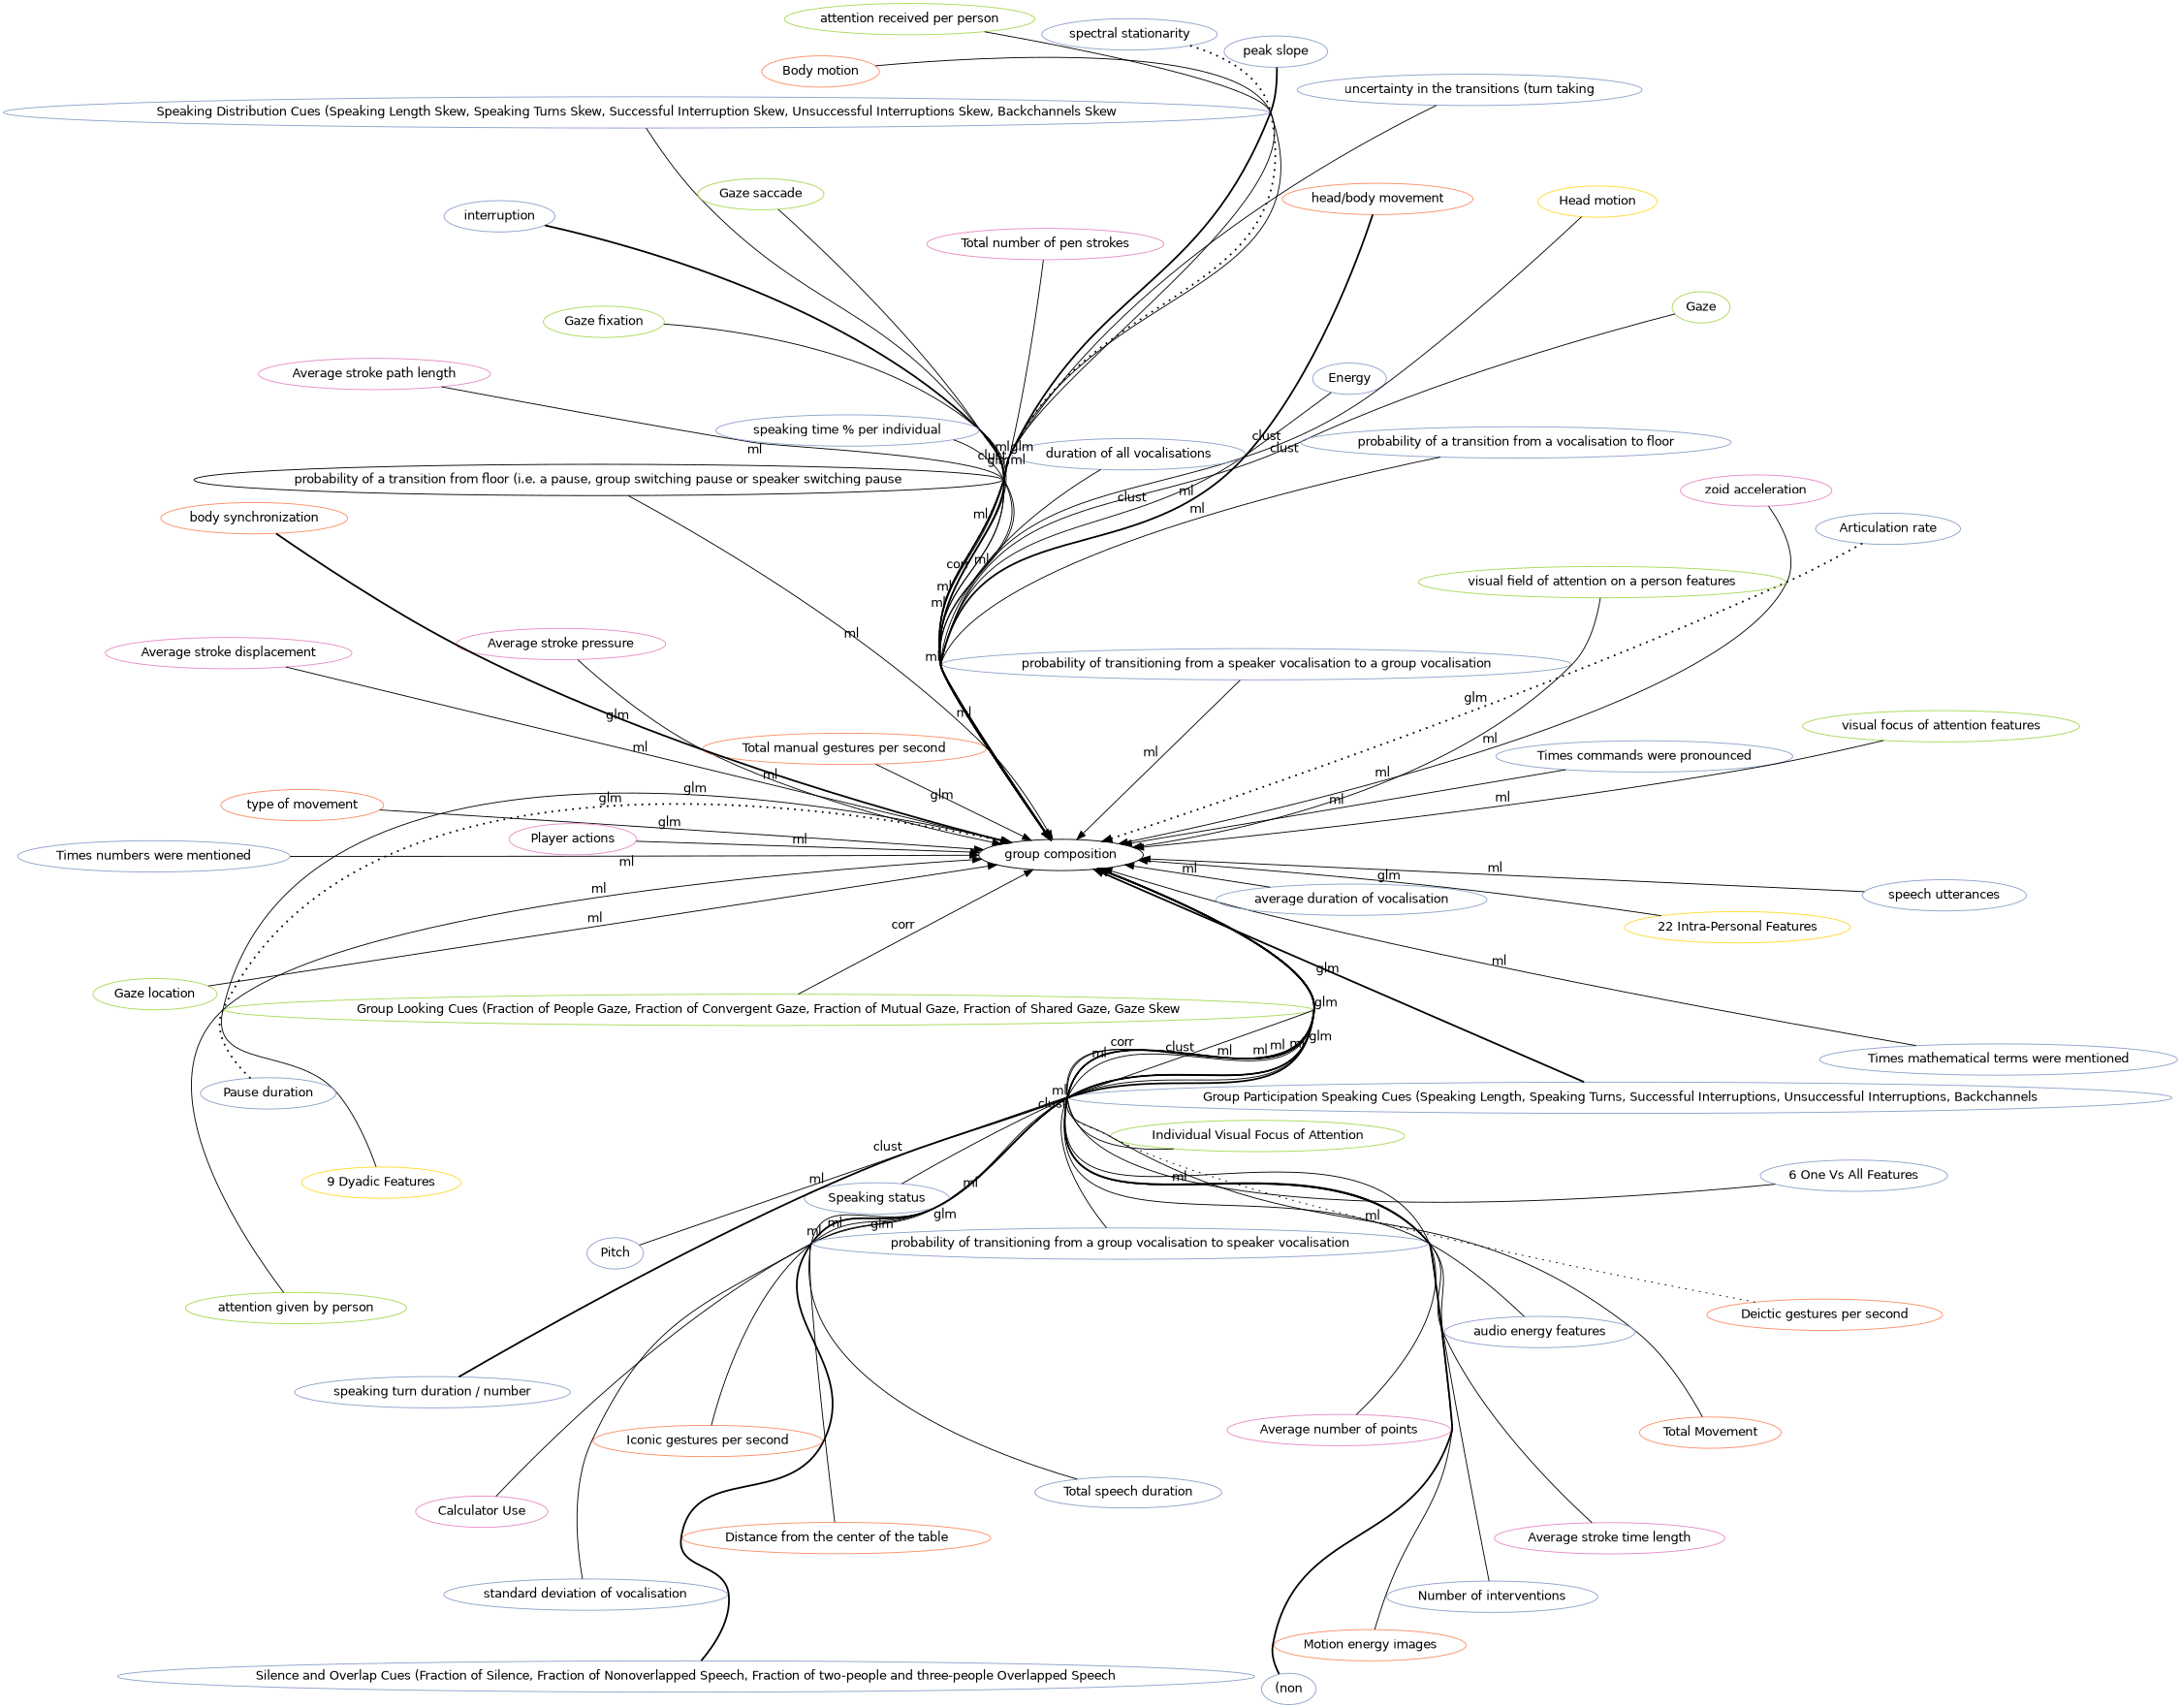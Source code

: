 digraph world {
        size="15,15";
        layout=neato
        graph [fontname = "helvetica"];
        node [fontname = "helvetica", colorscheme=set28];
        edge [fontname = "helvetica", colorscheme=set28];

	"group composition" [href="index.svg"];
	"Group Participation Speaking Cues (Speaking Length, Speaking Turns, Successful Interruptions, Unsuccessful Interruptions, Backchannels" [href="https://scholar.google.com/scholar?hl=en&q=Linking%20Speaking%20and%20Looking%20Behavior%20Patterns%20with%20Group%20Composition,%20Perception,%20and%20Performance" target="_blank" , color="3"];
	"Silence and Overlap Cues (Fraction of Silence, Fraction of Nonoverlapped Speech, Fraction of two-people and three-people Overlapped Speech" [href="https://scholar.google.com/scholar?hl=en&q=Linking%20Speaking%20and%20Looking%20Behavior%20Patterns%20with%20Group%20Composition,%20Perception,%20and%20Performance" target="_blank" , color="3"];
	"Speaking Distribution Cues (Speaking Length Skew, Speaking Turns Skew, Successful Interruption Skew, Unsuccessful Interruptions Skew, Backchannels Skew" [href="https://scholar.google.com/scholar?hl=en&q=Linking%20Speaking%20and%20Looking%20Behavior%20Patterns%20with%20Group%20Composition,%20Perception,%20and%20Performance" target="_blank" , color="3"];
	"Individual Visual Focus of Attention" [href="https://scholar.google.com/scholar?hl=en&q=Linking%20Speaking%20and%20Looking%20Behavior%20Patterns%20with%20Group%20Composition,%20Perception,%20and%20Performance" target="_blank" , color="5"];
	"Group Looking Cues (Fraction of People Gaze, Fraction of Convergent Gaze, Fraction of Mutual Gaze, Fraction of Shared Gaze, Gaze Skew" [href="https://scholar.google.com/scholar?hl=en&q=Linking%20Speaking%20and%20Looking%20Behavior%20Patterns%20with%20Group%20Composition,%20Perception,%20and%20Performance" target="_blank" , color="5"];
	"Group Participation Speaking Cues (Speaking Length, Speaking Turns, Successful Interruptions, Unsuccessful Interruptions, Backchannels" [href="https://scholar.google.com/scholar?hl=en&q=Linking%20Speaking%20and%20Looking%20Behavior%20Patterns%20with%20Group%20Composition,%20Perception,%20and%20Performance" target="_blank" , color="3"];
	"Silence and Overlap Cues (Fraction of Silence, Fraction of Nonoverlapped Speech, Fraction of two-people and three-people Overlapped Speech" [href="https://scholar.google.com/scholar?hl=en&q=Linking%20Speaking%20and%20Looking%20Behavior%20Patterns%20with%20Group%20Composition,%20Perception,%20and%20Performance" target="_blank" , color="3"];
	"Calculator Use" [href="https://scholar.google.com/scholar?hl=en&q=Expertise%20estimation%20based%20on%20simple%20multimodal%20features" target="_blank" , color="4"];
	"Total Movement" [href="https://scholar.google.com/scholar?hl=en&q=Expertise%20estimation%20based%20on%20simple%20multimodal%20features" target="_blank" , color="2"];
	"Distance from the center of the table" [href="https://scholar.google.com/scholar?hl=en&q=Expertise%20estimation%20based%20on%20simple%20multimodal%20features" target="_blank" , color="2"];
	"Number of interventions" [href="https://scholar.google.com/scholar?hl=en&q=Expertise%20estimation%20based%20on%20simple%20multimodal%20features" target="_blank" , color="3"];
	"Total speech duration" [href="https://scholar.google.com/scholar?hl=en&q=Expertise%20estimation%20based%20on%20simple%20multimodal%20features" target="_blank" , color="3"];
	"Times numbers were mentioned" [href="https://scholar.google.com/scholar?hl=en&q=Expertise%20estimation%20based%20on%20simple%20multimodal%20features" target="_blank" , color="3"];
	"Times mathematical terms were mentioned" [href="https://scholar.google.com/scholar?hl=en&q=Expertise%20estimation%20based%20on%20simple%20multimodal%20features" target="_blank" , color="3"];
	"Times commands were pronounced" [href="https://scholar.google.com/scholar?hl=en&q=Expertise%20estimation%20based%20on%20simple%20multimodal%20features" target="_blank" , color="3"];
	"Total number of pen strokes" [href="https://scholar.google.com/scholar?hl=en&q=Expertise%20estimation%20based%20on%20simple%20multimodal%20features" target="_blank" , color="4"];
	"Average number of points" [href="https://scholar.google.com/scholar?hl=en&q=Expertise%20estimation%20based%20on%20simple%20multimodal%20features" target="_blank" , color="4"];
	"Average stroke time length" [href="https://scholar.google.com/scholar?hl=en&q=Expertise%20estimation%20based%20on%20simple%20multimodal%20features" target="_blank" , color="4"];
	"Average stroke path length" [href="https://scholar.google.com/scholar?hl=en&q=Expertise%20estimation%20based%20on%20simple%20multimodal%20features" target="_blank" , color="4"];
	"Average stroke displacement" [href="https://scholar.google.com/scholar?hl=en&q=Expertise%20estimation%20based%20on%20simple%20multimodal%20features" target="_blank" , color="4"];
	"Average stroke pressure" [href="https://scholar.google.com/scholar?hl=en&q=Expertise%20estimation%20based%20on%20simple%20multimodal%20features" target="_blank" , color="4"];
	"Speaking status" [href="https://scholar.google.com/scholar?hl=en&q=Personality%20Trait%20Classification%20via%20Co-Occurrent%20Multiparty%20Multimodal%20Event%20Discovery" target="_blank" , color="3"];
	"Pitch" [href="https://scholar.google.com/scholar?hl=en&q=Personality%20Trait%20Classification%20via%20Co-Occurrent%20Multiparty%20Multimodal%20Event%20Discovery" target="_blank" , color="3"];
	"Energy" [href="https://scholar.google.com/scholar?hl=en&q=Personality%20Trait%20Classification%20via%20Co-Occurrent%20Multiparty%20Multimodal%20Event%20Discovery" target="_blank" , color="3"];
	"Head motion" [href="https://scholar.google.com/scholar?hl=en&q=Personality%20Trait%20Classification%20via%20Co-Occurrent%20Multiparty%20Multimodal%20Event%20Discovery" target="_blank" , color="6"];
	"Body motion" [href="https://scholar.google.com/scholar?hl=en&q=Personality%20Trait%20Classification%20via%20Co-Occurrent%20Multiparty%20Multimodal%20Event%20Discovery" target="_blank" , color="2"];
	"Motion energy images" [href="https://scholar.google.com/scholar?hl=en&q=Personality%20Trait%20Classification%20via%20Co-Occurrent%20Multiparty%20Multimodal%20Event%20Discovery" target="_blank" , color="2"];
	"Gaze" [href="https://scholar.google.com/scholar?hl=en&q=Personality%20Trait%20Classification%20via%20Co-Occurrent%20Multiparty%20Multimodal%20Event%20Discovery" target="_blank" , color="5"];
	"Total manual gestures per second" [href="https://scholar.google.com/scholar?hl=en&q=Dynamic%20Adaptive%20Gesturing%20Predicts%20Domain%20Expertise%20in%20Mathematics" target="_blank" , color="2"];
	"Iconic gestures per second" [href="https://scholar.google.com/scholar?hl=en&q=Dynamic%20Adaptive%20Gesturing%20Predicts%20Domain%20Expertise%20in%20Mathematics" target="_blank" , color="2"];
	"Deictic gestures per second" [href="https://scholar.google.com/scholar?hl=en&q=Dynamic%20Adaptive%20Gesturing%20Predicts%20Domain%20Expertise%20in%20Mathematics" target="_blank" , color="2"];
	"duration of all vocalisations" [href="https://scholar.google.com/scholar?hl=en&q=Automatic%20identification%20of%20experts%20and%20performance%20prediction%20in%20the%20multimodal%20math%20data%20corpus%20through%20analysis%20of%20speech%20interaction." target="_blank" , color="3"];
	"average duration of vocalisation" [href="https://scholar.google.com/scholar?hl=en&q=Automatic%20identification%20of%20experts%20and%20performance%20prediction%20in%20the%20multimodal%20math%20data%20corpus%20through%20analysis%20of%20speech%20interaction." target="_blank" , color="3"];
	"standard deviation of vocalisation" [href="https://scholar.google.com/scholar?hl=en&q=Automatic%20identification%20of%20experts%20and%20performance%20prediction%20in%20the%20multimodal%20math%20data%20corpus%20through%20analysis%20of%20speech%20interaction." target="_blank" , color="3"];
	"probability of a transition from floor (i.e. a pause, group switching pause or speaker switching pause" [href="https://scholar.google.com/scholar?hl=en&q=Automatic%20identification%20of%20experts%20and%20performance%20prediction%20in%20the%20multimodal%20math%20data%20corpus%20through%20analysis%20of%20speech%20interaction." target="_blank" , ];
	"probability of a transition from a vocalisation to floor" [href="https://scholar.google.com/scholar?hl=en&q=Automatic%20identification%20of%20experts%20and%20performance%20prediction%20in%20the%20multimodal%20math%20data%20corpus%20through%20analysis%20of%20speech%20interaction." target="_blank" , color="3"];
	"probability of transitioning from a group vocalisation to speaker vocalisation" [href="https://scholar.google.com/scholar?hl=en&q=Automatic%20identification%20of%20experts%20and%20performance%20prediction%20in%20the%20multimodal%20math%20data%20corpus%20through%20analysis%20of%20speech%20interaction." target="_blank" , color="3"];
	"probability of transitioning from a speaker vocalisation to a group vocalisation" [href="https://scholar.google.com/scholar?hl=en&q=Automatic%20identification%20of%20experts%20and%20performance%20prediction%20in%20the%20multimodal%20math%20data%20corpus%20through%20analysis%20of%20speech%20interaction." target="_blank" , color="3"];
	"uncertainty in the transitions (turn taking" [href="https://scholar.google.com/scholar?hl=en&q=Automatic%20identification%20of%20experts%20and%20performance%20prediction%20in%20the%20multimodal%20math%20data%20corpus%20through%20analysis%20of%20speech%20interaction." target="_blank" , color="3"];
	"type of movement" [href="https://scholar.google.com/scholar?hl=en&q=Unraveling%20Students'%20Interaction%20around%20a%20Tangible%20Interface%20Using%20Multimodal%20Learning%20Analytics." target="_blank" , color="2"];
	"Gaze location" [href="https://scholar.google.com/scholar?hl=en&q=Gaze%20quality%20assisted%20automatic%20recognition%20of%20social%20contexts%20in%20collaborative%20Tetris" target="_blank" , color="5"];
	"Gaze saccade" [href="https://scholar.google.com/scholar?hl=en&q=Gaze%20quality%20assisted%20automatic%20recognition%20of%20social%20contexts%20in%20collaborative%20Tetris" target="_blank" , color="5"];
	"Gaze fixation" [href="https://scholar.google.com/scholar?hl=en&q=Gaze%20quality%20assisted%20automatic%20recognition%20of%20social%20contexts%20in%20collaborative%20Tetris" target="_blank" , color="5"];
	"Player actions" [href="https://scholar.google.com/scholar?hl=en&q=Gaze%20quality%20assisted%20automatic%20recognition%20of%20social%20contexts%20in%20collaborative%20Tetris" target="_blank" , color="4"];
	"zoid acceleration" [href="https://scholar.google.com/scholar?hl=en&q=Gaze%20quality%20assisted%20automatic%20recognition%20of%20social%20contexts%20in%20collaborative%20Tetris" target="_blank" , color="4"];
	"22 Intra-Personal Features" [href="https://scholar.google.com/scholar?hl=en&q=Personality%20classification%20and%20behaviour%20interpretation:%20An%20approach%20based%20on%20feature%20categories" target="_blank" , color="6"];
	"9 Dyadic Features" [href="https://scholar.google.com/scholar?hl=en&q=Personality%20classification%20and%20behaviour%20interpretation:%20An%20approach%20based%20on%20feature%20categories" target="_blank" , color="6"];
	"6 One Vs All Features" [href="https://scholar.google.com/scholar?hl=en&q=Personality%20classification%20and%20behaviour%20interpretation:%20An%20approach%20based%20on%20feature%20categories" target="_blank" , color="3"];
	"audio energy features" [href="https://scholar.google.com/scholar?hl=en&q=Investigating%20Automatic%20Dominance%20Estimation%20in%20Groups%20From%20Visual%20Attention%20and%20Speaking%20Activity" target="_blank" , color="3"];
	"visual focus of attention features" [href="https://scholar.google.com/scholar?hl=en&q=Investigating%20Automatic%20Dominance%20Estimation%20in%20Groups%20From%20Visual%20Attention%20and%20Speaking%20Activity" target="_blank" , color="5"];
	"speech utterances" [href="https://scholar.google.com/scholar?hl=en&q=Using%20Interlocutor-Modulated%20Attention%20BLSTM%20to%20Predict%20Personality%20Traits%20in%20Small%20Group%20Interaction" target="_blank" , color="3"];
	"Pause duration" [href="https://scholar.google.com/scholar?hl=en&q=Multimodal%20prediction%20of%20expertise%20and%20leadership%20in%20learning%20groups" target="_blank" , color="3"];
	"Articulation rate" [href="https://scholar.google.com/scholar?hl=en&q=Multimodal%20prediction%20of%20expertise%20and%20leadership%20in%20learning%20groups" target="_blank" , color="3"];
	"peak slope" [href="https://scholar.google.com/scholar?hl=en&q=Multimodal%20prediction%20of%20expertise%20and%20leadership%20in%20learning%20groups" target="_blank" , color="3"];
	"spectral stationarity" [href="https://scholar.google.com/scholar?hl=en&q=Multimodal%20prediction%20of%20expertise%20and%20leadership%20in%20learning%20groups" target="_blank" , color="3"];
	"peak slope" [href="https://scholar.google.com/scholar?hl=en&q=Multimodal%20prediction%20of%20expertise%20and%20leadership%20in%20learning%20groups" target="_blank" , color="3"];
	"Articulation rate" [href="https://scholar.google.com/scholar?hl=en&q=Multimodal%20prediction%20of%20expertise%20and%20leadership%20in%20learning%20groups" target="_blank" , color="3"];
	"Pause duration" [href="https://scholar.google.com/scholar?hl=en&q=Multimodal%20prediction%20of%20expertise%20and%20leadership%20in%20learning%20groups" target="_blank" , color="3"];
	"spectral stationarity" [href="https://scholar.google.com/scholar?hl=en&q=Multimodal%20prediction%20of%20expertise%20and%20leadership%20in%20learning%20groups" target="_blank" , color="3"];
	"head/body movement" [href="https://scholar.google.com/scholar?hl=en&q=Moving%20as%20a%20Leader:%20Detecting%20Emergent%20Leadership%20in%20Small%20Groups%20using%20Body%20Pose" target="_blank" , color="2"];
	"(non" [href="https://scholar.google.com/scholar?hl=en&q=Moving%20as%20a%20Leader:%20Detecting%20Emergent%20Leadership%20in%20Small%20Groups%20using%20Body%20Pose" target="_blank" , color="3"];
	"speaking turn duration / number" [href="https://scholar.google.com/scholar?hl=en&q=Moving%20as%20a%20Leader:%20Detecting%20Emergent%20Leadership%20in%20Small%20Groups%20using%20Body%20Pose" target="_blank" , color="3"];
	"interruption" [href="https://scholar.google.com/scholar?hl=en&q=Moving%20as%20a%20Leader:%20Detecting%20Emergent%20Leadership%20in%20Small%20Groups%20using%20Body%20Pose" target="_blank" , color="3"];
	"head/body movement" [href="https://scholar.google.com/scholar?hl=en&q=Moving%20as%20a%20Leader:%20Detecting%20Emergent%20Leadership%20in%20Small%20Groups%20using%20Body%20Pose" target="_blank" , color="2"];
	"(non" [href="https://scholar.google.com/scholar?hl=en&q=Moving%20as%20a%20Leader:%20Detecting%20Emergent%20Leadership%20in%20Small%20Groups%20using%20Body%20Pose" target="_blank" , color="3"];
	"speaking turn duration / number" [href="https://scholar.google.com/scholar?hl=en&q=Moving%20as%20a%20Leader:%20Detecting%20Emergent%20Leadership%20in%20Small%20Groups%20using%20Body%20Pose" target="_blank" , color="3"];
	"interruption" [href="https://scholar.google.com/scholar?hl=en&q=Moving%20as%20a%20Leader:%20Detecting%20Emergent%20Leadership%20in%20Small%20Groups%20using%20Body%20Pose" target="_blank" , color="3"];
	"visual field of attention on a person features" [href="https://scholar.google.com/scholar?hl=en&q=Detecting%20Emergent%20Leader%20in%20a%20Meeting%20Environment" target="_blank" , color="5"];
	"body synchronization" [href="https://scholar.google.com/scholar?hl=en&q=Body%20synchrony%20in%20triadic%20interaction" target="_blank" , color="2"];
	"body synchronization" [href="https://scholar.google.com/scholar?hl=en&q=Body%20synchrony%20in%20triadic%20interaction" target="_blank" , color="2"];
	"speaking time % per individual" [href="https://scholar.google.com/scholar?hl=en&q=Employing%20Social%20Gaze%20and%20Speaking%20Activity%20for%20Automatic%20Determination%20of%20the%20Extraversion%20Trait" target="_blank" , color="3"];
	"attention received per person" [href="https://scholar.google.com/scholar?hl=en&q=Employing%20Social%20Gaze%20and%20Speaking%20Activity%20for%20Automatic%20Determination%20of%20the%20Extraversion%20Trait" target="_blank" , color="5"];
	"attention given by person" [href="https://scholar.google.com/scholar?hl=en&q=Employing%20Social%20Gaze%20and%20Speaking%20Activity%20for%20Automatic%20Determination%20of%20the%20Extraversion%20Trait" target="_blank" , color="5"];
	"Group Participation Speaking Cues (Speaking Length, Speaking Turns, Successful Interruptions, Unsuccessful Interruptions, Backchannels" -> "group composition" [label="glm", labeltooltip=2, style="solid", penwidth=2];
	"Silence and Overlap Cues (Fraction of Silence, Fraction of Nonoverlapped Speech, Fraction of two-people and three-people Overlapped Speech" -> "group composition" [label="glm", labeltooltip=2, style="solid", penwidth=2];
	"Speaking Distribution Cues (Speaking Length Skew, Speaking Turns Skew, Successful Interruption Skew, Unsuccessful Interruptions Skew, Backchannels Skew" -> "group composition" [label="corr", labeltooltip=1, style="solid", penwidth=1];
	"Individual Visual Focus of Attention" -> "group composition" [label="corr", labeltooltip=1, style="solid", penwidth=1];
	"Group Looking Cues (Fraction of People Gaze, Fraction of Convergent Gaze, Fraction of Mutual Gaze, Fraction of Shared Gaze, Gaze Skew" -> "group composition" [label="corr", labeltooltip=1, style="solid", penwidth=1];
	"Calculator Use" -> "group composition" [label="ml", labeltooltip=1, style="solid", penwidth=1];
	"Total Movement" -> "group composition" [label="ml", labeltooltip=1, style="solid", penwidth=1];
	"Distance from the center of the table" -> "group composition" [label="ml", labeltooltip=1, style="solid", penwidth=1];
	"Number of interventions" -> "group composition" [label="ml", labeltooltip=1, style="solid", penwidth=1];
	"Total speech duration" -> "group composition" [label="ml", labeltooltip=1, style="solid", penwidth=1];
	"Times numbers were mentioned" -> "group composition" [label="ml", labeltooltip=1, style="solid", penwidth=1];
	"Times mathematical terms were mentioned" -> "group composition" [label="ml", labeltooltip=1, style="solid", penwidth=1];
	"Times commands were pronounced" -> "group composition" [label="ml", labeltooltip=1, style="solid", penwidth=1];
	"Total number of pen strokes" -> "group composition" [label="ml", labeltooltip=1, style="solid", penwidth=1];
	"Average number of points" -> "group composition" [label="ml", labeltooltip=1, style="solid", penwidth=1];
	"Average stroke time length" -> "group composition" [label="ml", labeltooltip=1, style="solid", penwidth=1];
	"Average stroke path length" -> "group composition" [label="ml", labeltooltip=1, style="solid", penwidth=1];
	"Average stroke displacement" -> "group composition" [label="ml", labeltooltip=1, style="solid", penwidth=1];
	"Average stroke pressure" -> "group composition" [label="ml", labeltooltip=1, style="solid", penwidth=1];
	"Speaking status" -> "group composition" [label="clust", labeltooltip=1, style="solid", penwidth=1];
	"Pitch" -> "group composition" [label="clust", labeltooltip=1, style="solid", penwidth=1];
	"Energy" -> "group composition" [label="clust", labeltooltip=1, style="solid", penwidth=1];
	"Head motion" -> "group composition" [label="clust", labeltooltip=1, style="solid", penwidth=1];
	"Body motion" -> "group composition" [label="clust", labeltooltip=1, style="solid", penwidth=1];
	"Motion energy images" -> "group composition" [label="clust", labeltooltip=1, style="solid", penwidth=1];
	"Gaze" -> "group composition" [label="clust", labeltooltip=1, style="solid", penwidth=1];
	"Total manual gestures per second" -> "group composition" [label="glm", labeltooltip=1, style="solid", penwidth=1];
	"Iconic gestures per second" -> "group composition" [label="glm", labeltooltip=1, style="solid", penwidth=1];
	"Deictic gestures per second" -> "group composition" [label="glm", labeltooltip=1, style="dotted", penwidth=1];
	"duration of all vocalisations" -> "group composition" [label="ml", labeltooltip=1, style="solid", penwidth=1];
	"average duration of vocalisation" -> "group composition" [label="ml", labeltooltip=1, style="solid", penwidth=1];
	"standard deviation of vocalisation" -> "group composition" [label="ml", labeltooltip=1, style="solid", penwidth=1];
	"probability of a transition from floor (i.e. a pause, group switching pause or speaker switching pause" -> "group composition" [label="ml", labeltooltip=1, style="solid", penwidth=1];
	"probability of a transition from a vocalisation to floor" -> "group composition" [label="ml", labeltooltip=1, style="solid", penwidth=1];
	"probability of transitioning from a group vocalisation to speaker vocalisation" -> "group composition" [label="ml", labeltooltip=1, style="solid", penwidth=1];
	"probability of transitioning from a speaker vocalisation to a group vocalisation" -> "group composition" [label="ml", labeltooltip=1, style="solid", penwidth=1];
	"uncertainty in the transitions (turn taking" -> "group composition" [label="ml", labeltooltip=1, style="solid", penwidth=1];
	"type of movement" -> "group composition" [label="glm", labeltooltip=1, style="solid", penwidth=1];
	"Gaze location" -> "group composition" [label="ml", labeltooltip=1, style="solid", penwidth=1];
	"Gaze saccade" -> "group composition" [label="ml", labeltooltip=1, style="solid", penwidth=1];
	"Gaze fixation" -> "group composition" [label="ml", labeltooltip=1, style="solid", penwidth=1];
	"Player actions" -> "group composition" [label="ml", labeltooltip=1, style="solid", penwidth=1];
	"zoid acceleration" -> "group composition" [label="ml", labeltooltip=1, style="solid", penwidth=1];
	"22 Intra-Personal Features" -> "group composition" [label="glm", labeltooltip=1, style="solid", penwidth=1];
	"9 Dyadic Features" -> "group composition" [label="glm", labeltooltip=1, style="solid", penwidth=1];
	"6 One Vs All Features" -> "group composition" [label="glm", labeltooltip=1, style="solid", penwidth=1];
	"audio energy features" -> "group composition" [label="ml", labeltooltip=1, style="solid", penwidth=1];
	"visual focus of attention features" -> "group composition" [label="ml", labeltooltip=1, style="solid", penwidth=1];
	"speech utterances" -> "group composition" [label="ml", labeltooltip=1, style="solid", penwidth=1];
	"Pause duration" -> "group composition" [label="glm", labeltooltip=2, style="dotted", penwidth=2];
	"Articulation rate" -> "group composition" [label="glm", labeltooltip=2, style="dotted", penwidth=2];
	"peak slope" -> "group composition" [label="glm", labeltooltip=2, style="solid", penwidth=2];
	"spectral stationarity" -> "group composition" [label="glm", labeltooltip=2, style="dotted", penwidth=2];
	"head/body movement" -> "group composition" [label="ml", labeltooltip=2, style="solid", penwidth=2];
	"(non" -> "group composition" [label="ml", labeltooltip=2, style="solid", penwidth=2];
	"speaking turn duration / number" -> "group composition" [label="ml", labeltooltip=2, style="solid", penwidth=2];
	"interruption" -> "group composition" [label="ml", labeltooltip=2, style="solid", penwidth=2];
	"visual field of attention on a person features" -> "group composition" [label="ml", labeltooltip=1, style="solid", penwidth=1];
	"body synchronization" -> "group composition" [label="glm", labeltooltip=2, style="solid", penwidth=2];
	"speaking time % per individual" -> "group composition" [label="ml", labeltooltip=1, style="solid", penwidth=1];
	"attention received per person" -> "group composition" [label="ml", labeltooltip=1, style="solid", penwidth=1];
	"attention given by person" -> "group composition" [label="ml", labeltooltip=1, style="solid", penwidth=1];

 overlap=false 
 splines = true; 


}